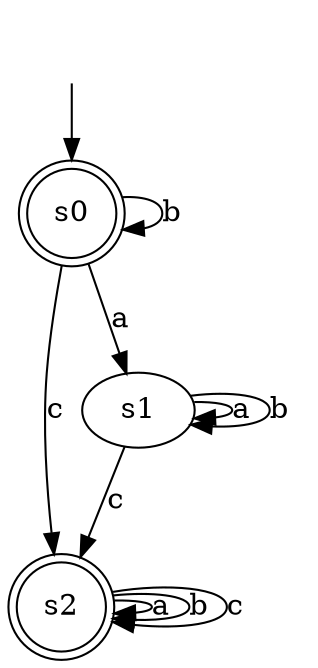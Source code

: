 digraph{
""[shape=none]
s0[shape=doublecircle]
s2[shape=doublecircle]
""->s0
s0->s1[label=a]
s0->s0[label=b]
s0->s2[label=c]
s1->s1[label=a]
s1->s1[label=b]
s1->s2[label=c]
s2->s2[label=a]
s2->s2[label=b]
s2->s2[label=c]
}
